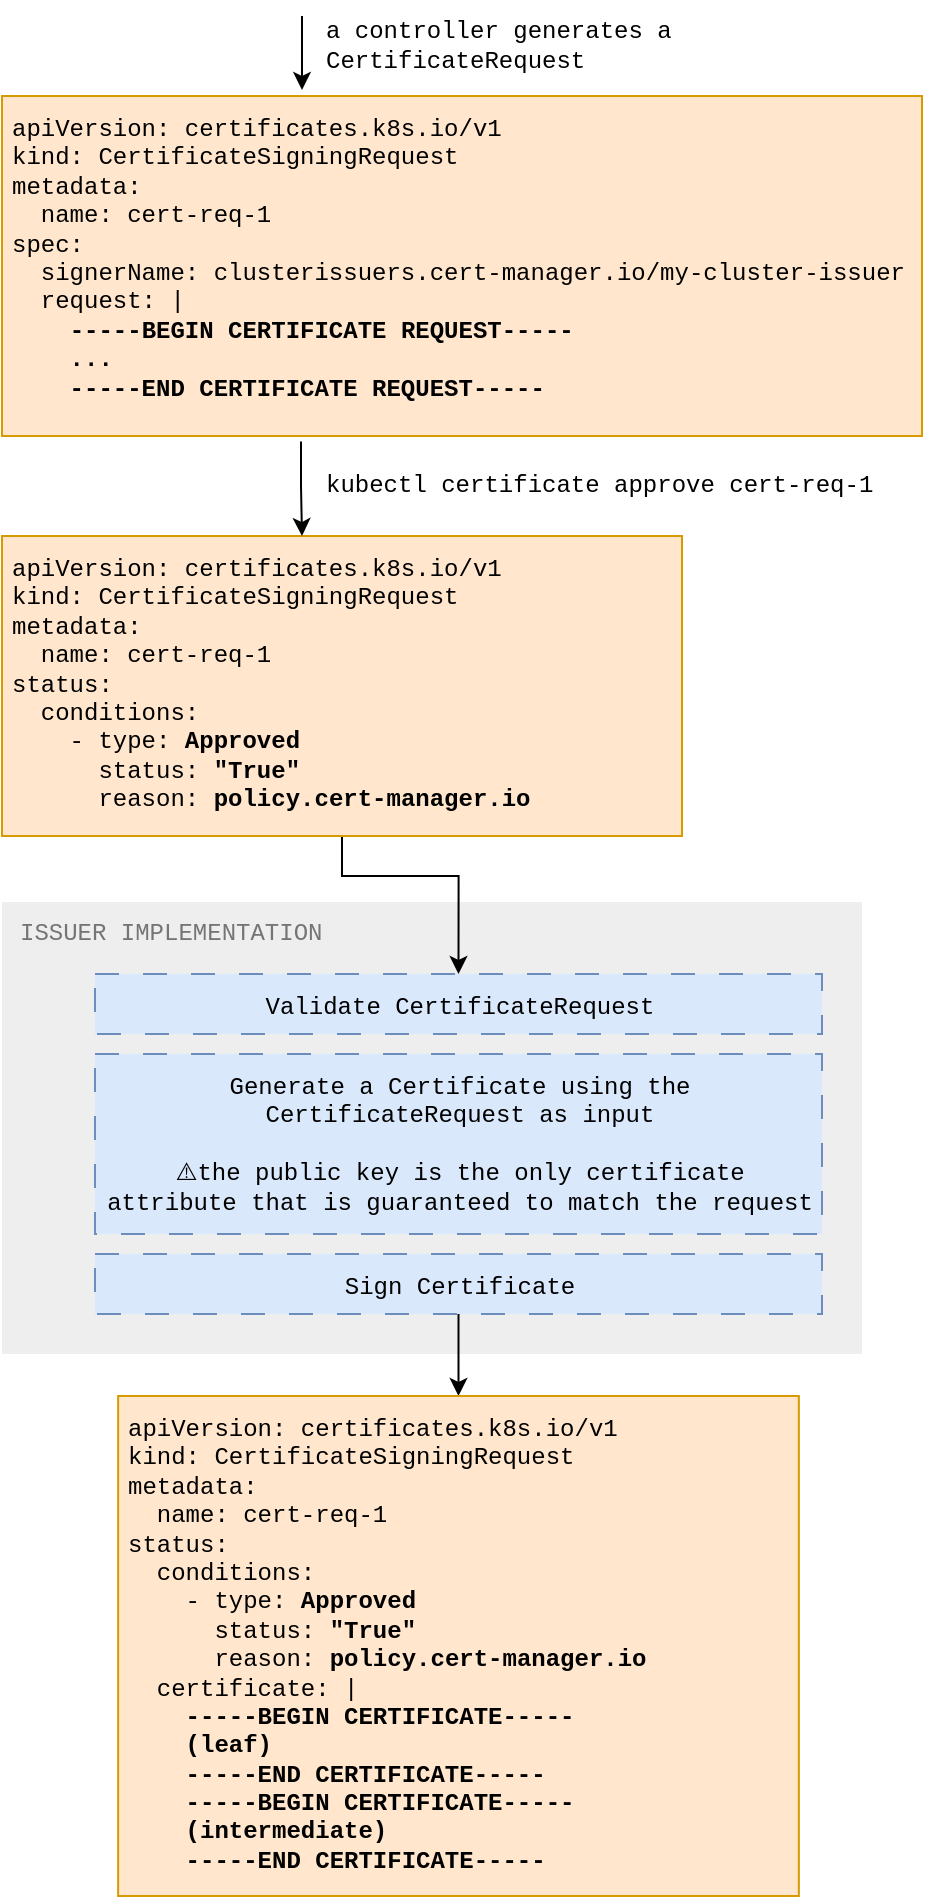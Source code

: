 <mxfile version="21.7.2" type="device">
  <diagram id="AW3OrBCQwjyOdo3bwChp" name="Page-1">
    <mxGraphModel dx="1221" dy="662" grid="1" gridSize="10" guides="1" tooltips="1" connect="1" arrows="1" fold="1" page="1" pageScale="1" pageWidth="827" pageHeight="1169" math="0" shadow="0">
      <root>
        <mxCell id="0" />
        <mxCell id="1" parent="0" />
        <mxCell id="MYaeiiRs0e1uR92Mewc--26" value="" style="rounded=0;whiteSpace=wrap;html=1;align=center;fontFamily=Courier New;strokeColor=none;fillColor=#EEEEEE;" parent="1" vertex="1">
          <mxGeometry x="50" y="463" width="430" height="226" as="geometry" />
        </mxCell>
        <mxCell id="TSZrMiCZuQzLwb3cwMG9-14" style="edgeStyle=orthogonalEdgeStyle;rounded=0;orthogonalLoop=1;jettySize=auto;html=1;fontFamily=Courier New;endArrow=classic;endFill=1;entryX=0.5;entryY=0;entryDx=0;entryDy=0;exitX=0.5;exitY=1;exitDx=0;exitDy=0;" parent="1" source="t6sPMXpjrEnL9vdagRKG-4" target="t6sPMXpjrEnL9vdagRKG-2" edge="1">
          <mxGeometry relative="1" as="geometry">
            <mxPoint x="450" y="540" as="targetPoint" />
            <mxPoint x="274" y="540" as="sourcePoint" />
            <Array as="points">
              <mxPoint x="220" y="450" />
              <mxPoint x="278" y="450" />
            </Array>
          </mxGeometry>
        </mxCell>
        <mxCell id="ZZ92xPVQZ7XZ2kMUYkGM-23" value="&lt;div&gt;apiVersion: certificates.k8s.io/v1&lt;/div&gt;&lt;div&gt;kind: CertificateSigningRequest&lt;/div&gt;metadata:&lt;br&gt;&amp;nbsp; name: cert-req-1&lt;br&gt;spec:&lt;br&gt;&amp;nbsp; signerName: clusterissuers.cert-manager.io/my-cluster-issuer&lt;br&gt;&amp;nbsp; request: |&lt;br&gt;&lt;b&gt;&amp;nbsp; &amp;nbsp;&amp;nbsp;&lt;span&gt;-----BEGIN CERTIFICATE REQUEST-----&lt;br&gt;&amp;nbsp; &amp;nbsp; ...&lt;br&gt;&lt;/span&gt;&lt;/b&gt;&lt;div&gt;&lt;b&gt;&amp;nbsp; &amp;nbsp; -----END CERTIFICATE REQUEST-----&lt;/b&gt;&lt;/div&gt;&lt;div&gt;&lt;br&gt;&lt;/div&gt;" style="text;html=1;strokeColor=#d79b00;fillColor=#ffe6cc;align=left;verticalAlign=top;whiteSpace=wrap;rounded=0;fontFamily=Courier New;spacingTop=0;spacingBottom=0;spacing=5;" parent="1" vertex="1">
          <mxGeometry x="50" y="60" width="460" height="170" as="geometry" />
        </mxCell>
        <mxCell id="SW6BRf9NdE8UDbDrH991-5" value="a controller generates a CertificateRequest" style="text;html=1;strokeColor=none;fillColor=none;align=left;verticalAlign=middle;whiteSpace=wrap;rounded=0;fontFamily=Courier New;" parent="1" vertex="1">
          <mxGeometry x="210" y="20" width="180" height="30" as="geometry" />
        </mxCell>
        <mxCell id="SW6BRf9NdE8UDbDrH991-19" style="edgeStyle=orthogonalEdgeStyle;rounded=0;orthogonalLoop=1;jettySize=auto;html=1;fontFamily=Courier New;endArrow=classic;endFill=1;" parent="1" edge="1">
          <mxGeometry relative="1" as="geometry">
            <mxPoint x="200" y="20" as="sourcePoint" />
            <mxPoint x="200" y="57" as="targetPoint" />
          </mxGeometry>
        </mxCell>
        <mxCell id="MYaeiiRs0e1uR92Mewc--34" value="ISSUER IMPLEMENTATION" style="text;html=1;strokeColor=none;fillColor=none;align=left;verticalAlign=middle;whiteSpace=wrap;rounded=0;dashed=1;fontColor=#757575;fontFamily=Courier New;" parent="1" vertex="1">
          <mxGeometry x="57" y="469" width="200" height="20" as="geometry" />
        </mxCell>
        <mxCell id="MYaeiiRs0e1uR92Mewc--25" value="" style="endArrow=none;html=1;startArrow=classic;startFill=1;fontFamily=Courier New;entryX=0.5;entryY=1;entryDx=0;entryDy=0;" parent="1" source="TSZrMiCZuQzLwb3cwMG9-9" target="t6sPMXpjrEnL9vdagRKG-11" edge="1">
          <mxGeometry width="50" height="50" relative="1" as="geometry">
            <mxPoint x="242.37" y="654" as="sourcePoint" />
            <mxPoint x="230.37" y="600" as="targetPoint" />
          </mxGeometry>
        </mxCell>
        <mxCell id="TSZrMiCZuQzLwb3cwMG9-9" value="&lt;div style=&quot;border-color: var(--border-color);&quot;&gt;apiVersion: certificates.k8s.io/v1&lt;/div&gt;kind: CertificateSigningRequest&lt;br&gt;metadata:&lt;br&gt;&amp;nbsp; name: cert-req-1&lt;br&gt;&lt;div&gt;status:&lt;/div&gt;&lt;div&gt;&amp;nbsp; conditions:&lt;br&gt;&lt;span style=&quot;background-color: initial;&quot;&gt;&amp;nbsp; &amp;nbsp; - type:&amp;nbsp;&lt;/span&gt;&lt;b style=&quot;background-color: initial; border-color: var(--border-color);&quot;&gt;Approved&lt;/b&gt;&lt;br&gt;&lt;/div&gt;&lt;div&gt;&lt;div style=&quot;border-color: var(--border-color);&quot;&gt;&amp;nbsp; &amp;nbsp; &amp;nbsp; status:&amp;nbsp;&lt;b style=&quot;border-color: var(--border-color);&quot;&gt;&quot;True&quot;&lt;/b&gt;&lt;/div&gt;&lt;div style=&quot;border-color: var(--border-color);&quot;&gt;&amp;nbsp; &amp;nbsp; &amp;nbsp; reason:&amp;nbsp;&lt;b style=&quot;border-color: var(--border-color);&quot;&gt;policy.cert-manager.io&lt;/b&gt;&lt;/div&gt;&lt;/div&gt;&lt;div&gt;&amp;nbsp; certificate: |&lt;/div&gt;&lt;b&gt;&amp;nbsp; &amp;nbsp; -----BEGIN CERTIFICATE-----&lt;br&gt;&amp;nbsp; &amp;nbsp; (leaf)&lt;br&gt;&amp;nbsp; &amp;nbsp; -----END CERTIFICATE-----&lt;br&gt;&lt;/b&gt;&lt;b&gt;&amp;nbsp; &amp;nbsp; -----BEGIN CERTIFICATE-----&lt;br&gt;&amp;nbsp; &amp;nbsp; (intermediate)&lt;br&gt;&amp;nbsp; &amp;nbsp; -----END CERTIFICATE-----&lt;br&gt;&lt;/b&gt;" style="text;html=1;strokeColor=#d79b00;fillColor=#ffe6cc;align=left;verticalAlign=top;whiteSpace=wrap;rounded=0;fontFamily=Courier New;spacingTop=0;spacingBottom=0;spacing=5;" parent="1" vertex="1">
          <mxGeometry x="108.06" y="710" width="340.37" height="250" as="geometry" />
        </mxCell>
        <mxCell id="t6sPMXpjrEnL9vdagRKG-2" value="Validate CertificateRequest" style="text;html=1;strokeColor=#6c8ebf;fillColor=#dae8fc;align=center;verticalAlign=top;whiteSpace=wrap;rounded=0;fontFamily=Courier New;spacingTop=0;spacingBottom=0;spacing=5;dashed=1;dashPattern=12 12;" parent="1" vertex="1">
          <mxGeometry x="96.5" y="499" width="363.5" height="30" as="geometry" />
        </mxCell>
        <mxCell id="t6sPMXpjrEnL9vdagRKG-4" value="&lt;div style=&quot;border-color: var(--border-color);&quot;&gt;apiVersion: certificates.k8s.io/v1&lt;/div&gt;kind: CertificateSigningRequest&lt;br&gt;metadata:&lt;br&gt;&amp;nbsp; name: cert-req-1&lt;br&gt;&lt;div&gt;status:&lt;/div&gt;&lt;div&gt;&amp;nbsp; conditions:&lt;/div&gt;&lt;div&gt;&lt;div&gt;&amp;nbsp; &amp;nbsp; - type: &lt;b&gt;Approved&lt;/b&gt;&lt;/div&gt;&lt;div&gt;&amp;nbsp; &amp;nbsp; &amp;nbsp; status: &lt;b&gt;&quot;True&quot;&lt;/b&gt;&lt;/div&gt;&lt;div&gt;&amp;nbsp; &amp;nbsp; &amp;nbsp; reason:&amp;nbsp;&lt;b&gt;policy.cert-manager.io&lt;/b&gt;&lt;/div&gt;&lt;/div&gt;" style="text;html=1;strokeColor=#d79b00;fillColor=#ffe6cc;align=left;verticalAlign=top;whiteSpace=wrap;rounded=0;fontFamily=Courier New;spacingTop=0;spacingBottom=0;spacing=5;" parent="1" vertex="1">
          <mxGeometry x="50" y="280" width="340" height="150" as="geometry" />
        </mxCell>
        <mxCell id="t6sPMXpjrEnL9vdagRKG-5" style="edgeStyle=orthogonalEdgeStyle;rounded=0;orthogonalLoop=1;jettySize=auto;html=1;fontFamily=Courier New;endArrow=classic;endFill=1;exitX=0.325;exitY=1.016;exitDx=0;exitDy=0;exitPerimeter=0;" parent="1" source="ZZ92xPVQZ7XZ2kMUYkGM-23" edge="1">
          <mxGeometry relative="1" as="geometry">
            <mxPoint x="200" y="280" as="targetPoint" />
            <mxPoint x="220.48" y="250" as="sourcePoint" />
            <Array as="points">
              <mxPoint x="200" y="255" />
              <mxPoint x="200" y="255" />
            </Array>
          </mxGeometry>
        </mxCell>
        <mxCell id="t6sPMXpjrEnL9vdagRKG-6" value="kubectl certificate approve&amp;nbsp;&lt;span style=&quot;background-color: initial;&quot;&gt;cert-req-1&lt;/span&gt;&lt;div&gt;&lt;/div&gt;" style="text;html=1;strokeColor=none;fillColor=none;align=left;verticalAlign=middle;whiteSpace=wrap;rounded=0;fontFamily=Courier New;rotation=0;" parent="1" vertex="1">
          <mxGeometry x="210" y="247" width="282" height="15" as="geometry" />
        </mxCell>
        <mxCell id="t6sPMXpjrEnL9vdagRKG-10" value="Generate a Certificate using the CertificateRequest as input&lt;br&gt;&lt;br&gt;⚠️the public key is the only certificate attribute that is guaranteed to match the request" style="text;html=1;strokeColor=#6c8ebf;fillColor=#dae8fc;align=center;verticalAlign=top;whiteSpace=wrap;rounded=0;fontFamily=Courier New;spacingTop=0;spacingBottom=0;spacing=5;dashed=1;dashPattern=12 12;" parent="1" vertex="1">
          <mxGeometry x="96.5" y="539" width="363.5" height="90" as="geometry" />
        </mxCell>
        <mxCell id="t6sPMXpjrEnL9vdagRKG-11" value="Sign Certificate" style="text;html=1;strokeColor=#6c8ebf;fillColor=#dae8fc;align=center;verticalAlign=top;whiteSpace=wrap;rounded=0;fontFamily=Courier New;spacingTop=0;spacingBottom=0;spacing=5;dashed=1;dashPattern=12 12;" parent="1" vertex="1">
          <mxGeometry x="96.5" y="639" width="363.5" height="30" as="geometry" />
        </mxCell>
      </root>
    </mxGraphModel>
  </diagram>
</mxfile>
